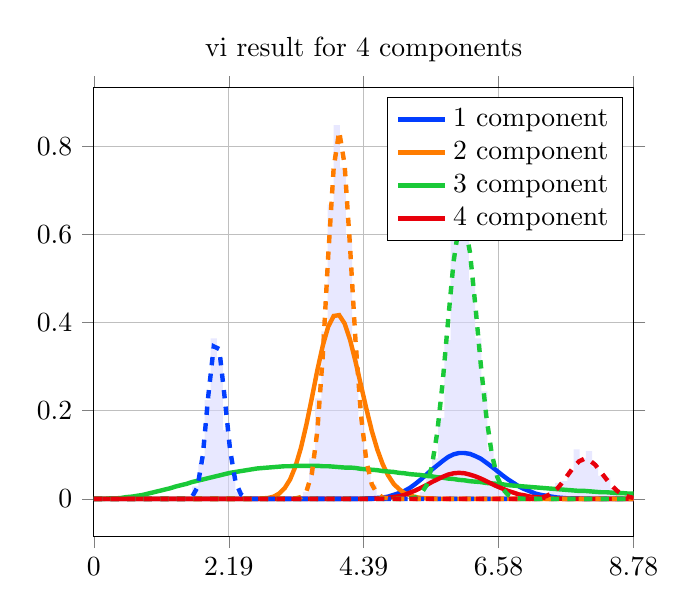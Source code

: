 \begin{tikzpicture}
\begin{axis}[title={vi result for 4 components}, yticklabel style={/pgf/number format/fixed,
            /pgf/number format/precision=3}, grid={major}, yminorgrids={true}, tick align={outside}, xtick={0.0,2.194,4.387,6.581,8.775}, xmin={0.0}, xmax={8.775}, scaled y ticks={false}]
    \addplot[ybar interval, fill={blue!15}, forget plot, opacity={0.6}, draw={none}, bar width={5.0e-6}]
        table[row sep={\\}]
        {
            \\
            1.6  0.028  \\
            1.7  0.08  \\
            1.8  0.224  \\
            1.9  0.364  \\
            2.0  0.316  \\
            2.1  0.156  \\
            2.2  0.056  \\
            2.3  0.016  \\
            2.4  0.0  \\
            2.5  0.0  \\
            2.6  0.0  \\
            2.7  0.0  \\
            2.8  0.0  \\
            2.9  0.0  \\
            3.0  0.0  \\
            3.1  0.0  \\
            3.2  0.0  \\
            3.3  0.0  \\
            3.4  0.016  \\
            3.5  0.092  \\
            3.6  0.228  \\
            3.7  0.38  \\
            3.8  0.668  \\
            3.9  0.848  \\
            4.0  0.752  \\
            4.1  0.596  \\
            4.2  0.332  \\
            4.3  0.18  \\
            4.4  0.064  \\
            4.5  0.032  \\
            4.6  0.004  \\
            4.7  0.0  \\
            4.8  0.0  \\
            4.9  0.0  \\
            5.0  0.0  \\
            5.1  0.0  \\
            5.2  0.004  \\
            5.3  0.016  \\
            5.4  0.064  \\
            5.5  0.092  \\
            5.6  0.184  \\
            5.7  0.36  \\
            5.8  0.648  \\
            5.9  0.588  \\
            6.0  0.608  \\
            6.1  0.496  \\
            6.2  0.364  \\
            6.3  0.244  \\
            6.4  0.108  \\
            6.5  0.06  \\
            6.6  0.02  \\
            6.7  0.008  \\
            6.8  0.004  \\
            6.9  0.0  \\
            7.0  0.0  \\
            7.1  0.0  \\
            7.2  0.008  \\
            7.3  0.004  \\
            7.4  0.024  \\
            7.5  0.036  \\
            7.6  0.04  \\
            7.7  0.064  \\
            7.8  0.112  \\
            7.9  0.092  \\
            8.0  0.108  \\
            8.1  0.072  \\
            8.2  0.052  \\
            8.3  0.048  \\
            8.4  0.024  \\
            8.5  0.004  \\
            8.6  0.004  \\
            8.7  0.008  \\
            8.8  0.0  \\
        }
        ;
    \addplot[style={{ultra thick}}, color={rgb,1:red,0.008;green,0.243;blue,1.0}]
        table[row sep={\\}]
        {
            \\
            0.0  0.0  \\
            0.089  2.655e-176  \\
            0.177  1.249e-139  \\
            0.266  1.649e-118  \\
            0.355  9.341e-104  \\
            0.443  1.717e-92  \\
            0.532  1.96e-83  \\
            0.62  6.714e-76  \\
            0.709  1.766e-69  \\
            0.798  6.541e-64  \\
            0.886  5.161e-59  \\
            0.975  1.165e-54  \\
            1.064  9.367e-51  \\
            1.152  3.163e-47  \\
            1.241  5.101e-44  \\
            1.33  4.352e-41  \\
            1.418  2.133e-38  \\
            1.507  6.422e-36  \\
            1.595  1.256e-33  \\
            1.684  1.672e-31  \\
            1.773  1.575e-29  \\
            1.861  1.087e-27  \\
            1.95  5.656e-26  \\
            2.039  2.275e-24  \\
            2.127  7.228e-23  \\
            2.216  1.85e-21  \\
            2.304  3.88e-20  \\
            2.393  6.767e-19  \\
            2.482  9.948e-18  \\
            2.57  1.248e-16  \\
            2.659  1.349e-15  \\
            2.748  1.271e-14  \\
            2.836  1.051e-13  \\
            2.925  7.703e-13  \\
            3.014  5.033e-12  \\
            3.102  2.953e-11  \\
            3.191  1.565e-10  \\
            3.279  7.534e-10  \\
            3.368  3.312e-9  \\
            3.457  1.335e-8  \\
            3.545  4.962e-8  \\
            3.634  1.705e-7  \\
            3.723  5.444e-7  \\
            3.811  1.619e-6  \\
            3.9  4.503e-6  \\
            3.989  1.174e-5  \\
            4.077  2.879e-5  \\
            4.166  6.655e-5  \\
            4.254  0.0  \\
            4.343  0.0  \\
            4.432  0.001  \\
            4.52  0.001  \\
            4.609  0.002  \\
            4.698  0.003  \\
            4.786  0.005  \\
            4.875  0.009  \\
            4.963  0.013  \\
            5.052  0.018  \\
            5.141  0.025  \\
            5.229  0.034  \\
            5.318  0.044  \\
            5.407  0.055  \\
            5.495  0.066  \\
            5.584  0.076  \\
            5.673  0.086  \\
            5.761  0.095  \\
            5.85  0.101  \\
            5.938  0.104  \\
            6.027  0.104  \\
            6.116  0.102  \\
            6.204  0.097  \\
            6.293  0.091  \\
            6.382  0.082  \\
            6.47  0.073  \\
            6.559  0.063  \\
            6.648  0.053  \\
            6.736  0.044  \\
            6.825  0.036  \\
            6.913  0.028  \\
            7.002  0.022  \\
            7.091  0.017  \\
            7.179  0.012  \\
            7.268  0.009  \\
            7.357  0.007  \\
            7.445  0.005  \\
            7.534  0.003  \\
            7.623  0.002  \\
            7.711  0.001  \\
            7.8  0.001  \\
            7.888  0.001  \\
            7.977  0.0  \\
            8.066  0.0  \\
            8.154  0.0  \\
            8.243  9.514e-5  \\
            8.332  5.727e-5  \\
            8.42  3.399e-5  \\
            8.509  1.99e-5  \\
            8.597  1.149e-5  \\
            8.686  6.548e-6  \\
            8.775  3.684e-6  \\
        }
        ;
    \addlegendentry {1 component}
    \addplot[style={{ultra thick}}, color={rgb,1:red,1.0;green,0.486;blue,0.0}]
        table[row sep={\\}]
        {
            \\
            0.0  0.0  \\
            0.089  9.44e-131  \\
            0.177  6.478e-100  \\
            0.266  2.641e-82  \\
            0.355  4.139e-70  \\
            0.443  6.997e-61  \\
            0.532  1.571e-53  \\
            0.62  1.787e-47  \\
            0.709  2.292e-42  \\
            0.798  5.55e-38  \\
            0.886  3.607e-34  \\
            0.975  8.091e-31  \\
            1.064  7.539e-28  \\
            1.152  3.359e-25  \\
            1.241  7.986e-23  \\
            1.33  1.105e-20  \\
            1.418  9.535e-19  \\
            1.507  5.439e-17  \\
            1.595  2.149e-15  \\
            1.684  6.123e-14  \\
            1.773  1.301e-12  \\
            1.861  2.12e-11  \\
            1.95  2.716e-10  \\
            2.039  2.796e-9  \\
            2.127  2.356e-8  \\
            2.216  1.652e-7  \\
            2.304  9.774e-7  \\
            2.393  4.944e-6  \\
            2.482  2.163e-5  \\
            2.57  8.267e-5  \\
            2.659  0.0  \\
            2.748  0.001  \\
            2.836  0.002  \\
            2.925  0.005  \\
            3.014  0.012  \\
            3.102  0.024  \\
            3.191  0.044  \\
            3.279  0.074  \\
            3.368  0.116  \\
            3.457  0.169  \\
            3.545  0.229  \\
            3.634  0.292  \\
            3.723  0.348  \\
            3.811  0.391  \\
            3.9  0.415  \\
            3.989  0.417  \\
            4.077  0.398  \\
            4.166  0.361  \\
            4.254  0.312  \\
            4.343  0.258  \\
            4.432  0.204  \\
            4.52  0.154  \\
            4.609  0.112  \\
            4.698  0.078  \\
            4.786  0.053  \\
            4.875  0.034  \\
            4.963  0.022  \\
            5.052  0.013  \\
            5.141  0.008  \\
            5.229  0.004  \\
            5.318  0.002  \\
            5.407  0.001  \\
            5.495  0.001  \\
            5.584  0.0  \\
            5.673  0.0  \\
            5.761  8.043e-5  \\
            5.85  3.769e-5  \\
            5.938  1.724e-5  \\
            6.027  7.703e-6  \\
            6.116  3.363e-6  \\
            6.204  1.436e-6  \\
            6.293  6.003e-7  \\
            6.382  2.456e-7  \\
            6.47  9.849e-8  \\
            6.559  3.871e-8  \\
            6.648  1.493e-8  \\
            6.736  5.647e-9  \\
            6.825  2.098e-9  \\
            6.913  7.655e-10  \\
            7.002  2.745e-10  \\
            7.091  9.678e-11  \\
            7.179  3.356e-11  \\
            7.268  1.145e-11  \\
            7.357  3.847e-12  \\
            7.445  1.273e-12  \\
            7.534  4.147e-13  \\
            7.623  1.332e-13  \\
            7.711  4.216e-14  \\
            7.8  1.316e-14  \\
            7.888  4.052e-15  \\
            7.977  1.231e-15  \\
            8.066  3.692e-16  \\
            8.154  1.093e-16  \\
            8.243  3.196e-17  \\
            8.332  9.233e-18  \\
            8.42  2.635e-18  \\
            8.509  7.433e-19  \\
            8.597  2.073e-19  \\
            8.686  5.715e-20  \\
            8.775  1.558e-20  \\
        }
        ;
    \addlegendentry {2 component}
    \addplot[style={{ultra thick}}, color={rgb,1:red,0.102;green,0.788;blue,0.22}]
        table[row sep={\\}]
        {
            \\
            0.0  0.0  \\
            0.089  2.445e-5  \\
            0.177  0.0  \\
            0.266  0.001  \\
            0.355  0.001  \\
            0.443  0.002  \\
            0.532  0.004  \\
            0.62  0.005  \\
            0.709  0.007  \\
            0.798  0.009  \\
            0.886  0.012  \\
            0.975  0.015  \\
            1.064  0.018  \\
            1.152  0.021  \\
            1.241  0.024  \\
            1.33  0.028  \\
            1.418  0.031  \\
            1.507  0.034  \\
            1.595  0.038  \\
            1.684  0.041  \\
            1.773  0.044  \\
            1.861  0.047  \\
            1.95  0.05  \\
            2.039  0.053  \\
            2.127  0.056  \\
            2.216  0.059  \\
            2.304  0.061  \\
            2.393  0.063  \\
            2.482  0.065  \\
            2.57  0.067  \\
            2.659  0.069  \\
            2.748  0.07  \\
            2.836  0.071  \\
            2.925  0.072  \\
            3.014  0.073  \\
            3.102  0.074  \\
            3.191  0.074  \\
            3.279  0.075  \\
            3.368  0.075  \\
            3.457  0.075  \\
            3.545  0.075  \\
            3.634  0.075  \\
            3.723  0.074  \\
            3.811  0.074  \\
            3.9  0.073  \\
            3.989  0.072  \\
            4.077  0.071  \\
            4.166  0.071  \\
            4.254  0.07  \\
            4.343  0.068  \\
            4.432  0.067  \\
            4.52  0.066  \\
            4.609  0.065  \\
            4.698  0.063  \\
            4.786  0.062  \\
            4.875  0.061  \\
            4.963  0.059  \\
            5.052  0.058  \\
            5.141  0.056  \\
            5.229  0.055  \\
            5.318  0.054  \\
            5.407  0.052  \\
            5.495  0.051  \\
            5.584  0.049  \\
            5.673  0.048  \\
            5.761  0.046  \\
            5.85  0.045  \\
            5.938  0.043  \\
            6.027  0.042  \\
            6.116  0.04  \\
            6.204  0.039  \\
            6.293  0.038  \\
            6.382  0.036  \\
            6.47  0.035  \\
            6.559  0.034  \\
            6.648  0.033  \\
            6.736  0.031  \\
            6.825  0.03  \\
            6.913  0.029  \\
            7.002  0.028  \\
            7.091  0.027  \\
            7.179  0.026  \\
            7.268  0.025  \\
            7.357  0.024  \\
            7.445  0.023  \\
            7.534  0.022  \\
            7.623  0.021  \\
            7.711  0.02  \\
            7.8  0.019  \\
            7.888  0.018  \\
            7.977  0.018  \\
            8.066  0.017  \\
            8.154  0.016  \\
            8.243  0.015  \\
            8.332  0.015  \\
            8.42  0.014  \\
            8.509  0.013  \\
            8.597  0.013  \\
            8.686  0.012  \\
            8.775  0.012  \\
        }
        ;
    \addlegendentry {3 component}
    \addplot[style={{ultra thick}}, color={rgb,1:red,0.91;green,0.0;blue,0.043}]
        table[row sep={\\}]
        {
            \\
            0.0  0.0  \\
            0.089  1.087e-205  \\
            0.177  8.676e-163  \\
            0.266  4.396e-138  \\
            0.355  7.896e-121  \\
            0.443  1.173e-107  \\
            0.532  4.562e-97  \\
            0.62  2.931e-88  \\
            0.709  9.344e-81  \\
            0.798  3.006e-74  \\
            0.886  1.583e-68  \\
            0.975  1.929e-63  \\
            1.064  7.021e-59  \\
            1.152  9.258e-55  \\
            1.241  5.144e-51  \\
            1.33  1.357e-47  \\
            1.418  1.87e-44  \\
            1.507  1.458e-41  \\
            1.595  6.86e-39  \\
            1.684  2.058e-36  \\
            1.773  4.121e-34  \\
            1.861  5.732e-32  \\
            1.95  5.727e-30  \\
            2.039  4.234e-28  \\
            2.127  2.377e-26  \\
            2.216  1.036e-24  \\
            2.304  3.574e-23  \\
            2.393  9.942e-22  \\
            2.482  2.264e-20  \\
            2.57  4.282e-19  \\
            2.659  6.81e-18  \\
            2.748  9.212e-17  \\
            2.836  1.071e-15  \\
            2.925  1.079e-14  \\
            3.014  9.518e-14  \\
            3.102  7.4e-13  \\
            3.191  5.108e-12  \\
            3.279  3.151e-11  \\
            3.368  1.747e-10  \\
            3.457  8.759e-10  \\
            3.545  3.99e-9  \\
            3.634  1.659e-8  \\
            3.723  6.329e-8  \\
            3.811  2.222e-7  \\
            3.9  7.212e-7  \\
            3.989  2.171e-6  \\
            4.077  6.08e-6  \\
            4.166  1.59e-5  \\
            4.254  3.892e-5  \\
            4.343  8.942e-5  \\
            4.432  0.0  \\
            4.52  0.0  \\
            4.609  0.001  \\
            4.698  0.001  \\
            4.786  0.002  \\
            4.875  0.004  \\
            4.963  0.006  \\
            5.052  0.009  \\
            5.141  0.014  \\
            5.229  0.019  \\
            5.318  0.025  \\
            5.407  0.031  \\
            5.495  0.038  \\
            5.584  0.044  \\
            5.673  0.05  \\
            5.761  0.055  \\
            5.85  0.058  \\
            5.938  0.059  \\
            6.027  0.058  \\
            6.116  0.055  \\
            6.204  0.051  \\
            6.293  0.046  \\
            6.382  0.04  \\
            6.47  0.034  \\
            6.559  0.028  \\
            6.648  0.023  \\
            6.736  0.018  \\
            6.825  0.014  \\
            6.913  0.01  \\
            7.002  0.008  \\
            7.091  0.005  \\
            7.179  0.004  \\
            7.268  0.003  \\
            7.357  0.002  \\
            7.445  0.001  \\
            7.534  0.001  \\
            7.623  0.0  \\
            7.711  0.0  \\
            7.8  0.0  \\
            7.888  9.662e-5  \\
            7.977  5.609e-5  \\
            8.066  3.198e-5  \\
            8.154  1.792e-5  \\
            8.243  9.866e-6  \\
            8.332  5.342e-6  \\
            8.42  2.845e-6  \\
            8.509  1.491e-6  \\
            8.597  7.693e-7  \\
            8.686  3.908e-7  \\
            8.775  1.955e-7  \\
        }
        ;
    \addlegendentry {4 component}
    \addplot[style={{ultra thick, dashed}}, color={rgb,1:red,0.008;green,0.243;blue,1.0}]
        table[row sep={\\}]
        {
            \\
            0.0  0.0  \\
            0.089  1.711e-187  \\
            0.177  1.945e-131  \\
            0.266  3.031e-100  \\
            0.355  3.127e-79  \\
            0.443  8.529e-64  \\
            0.532  6.897e-52  \\
            0.62  2.05e-42  \\
            0.709  1.007e-34  \\
            0.798  2.152e-28  \\
            0.886  3.884e-23  \\
            0.975  9.487e-19  \\
            1.064  4.443e-15  \\
            1.152  5.201e-12  \\
            1.241  1.868e-9  \\
            1.33  2.426e-7  \\
            1.418  1.298e-5  \\
            1.507  0.0  \\
            1.595  0.004  \\
            1.684  0.026  \\
            1.773  0.1  \\
            1.861  0.234  \\
            1.95  0.346  \\
            2.039  0.34  \\
            2.127  0.23  \\
            2.216  0.11  \\
            2.304  0.038  \\
            2.393  0.01  \\
            2.482  0.002  \\
            2.57  0.0  \\
            2.659  3.548e-5  \\
            2.748  3.424e-6  \\
            2.836  2.686e-7  \\
            2.925  1.735e-8  \\
            3.014  9.331e-10  \\
            3.102  4.225e-11  \\
            3.191  1.626e-12  \\
            3.279  5.368e-14  \\
            3.368  1.532e-15  \\
            3.457  3.81e-17  \\
            3.545  8.311e-19  \\
            3.634  1.601e-20  \\
            3.723  2.739e-22  \\
            3.811  4.188e-24  \\
            3.9  5.748e-26  \\
            3.989  7.118e-28  \\
            4.077  7.991e-30  \\
            4.166  8.164e-32  \\
            4.254  7.623e-34  \\
            4.343  6.529e-36  \\
            4.432  5.147e-38  \\
            4.52  3.747e-40  \\
            4.609  2.527e-42  \\
            4.698  1.583e-44  \\
            4.786  9.238e-47  \\
            4.875  5.036e-49  \\
            4.963  2.57e-51  \\
            5.052  1.231e-53  \\
            5.141  5.548e-56  \\
            5.229  2.356e-58  \\
            5.318  9.449e-61  \\
            5.407  3.586e-63  \\
            5.495  1.29e-65  \\
            5.584  4.407e-68  \\
            5.673  1.432e-70  \\
            5.761  4.431e-73  \\
            5.85  1.308e-75  \\
            5.938  3.689e-78  \\
            6.027  9.954e-81  \\
            6.116  2.573e-83  \\
            6.204  6.377e-86  \\
            6.293  1.518e-88  \\
            6.382  3.472e-91  \\
            6.47  7.645e-94  \\
            6.559  1.622e-96  \\
            6.648  3.317e-99  \\
            6.736  6.548e-102  \\
            6.825  1.249e-104  \\
            6.913  2.303e-107  \\
            7.002  4.112e-110  \\
            7.091  7.109e-113  \\
            7.179  1.192e-115  \\
            7.268  1.937e-118  \\
            7.357  3.058e-121  \\
            7.445  4.69e-124  \\
            7.534  6.993e-127  \\
            7.623  1.014e-129  \\
            7.711  1.432e-132  \\
            7.8  1.97e-135  \\
            7.888  2.64e-138  \\
            7.977  3.451e-141  \\
            8.066  4.402e-144  \\
            8.154  5.481e-147  \\
            8.243  6.666e-150  \\
            8.332  7.923e-153  \\
            8.42  9.207e-156  \\
            8.509  1.047e-158  \\
            8.597  1.164e-161  \\
            8.686  1.268e-164  \\
            8.775  1.353e-167  \\
        }
        ;
    \addplot[style={{ultra thick, dashed}}, color={rgb,1:red,1.0;green,0.486;blue,0.0}]
        table[row sep={\\}]
        {
            \\
            0.0  0.0  \\
            0.089  0.0  \\
            0.177  0.0  \\
            0.266  2.148e-308  \\
            0.355  2.154e-262  \\
            0.443  1.416e-227  \\
            0.532  7.854e-200  \\
            0.62  5.722e-177  \\
            0.709  1.114e-157  \\
            0.798  4.051e-141  \\
            0.886  1.036e-126  \\
            0.975  4.807e-114  \\
            1.064  8.131e-103  \\
            1.152  8.529e-93  \\
            1.241  8.381e-84  \\
            1.33  1.07e-75  \\
            1.418  2.309e-68  \\
            1.507  1.046e-61  \\
            1.595  1.188e-55  \\
            1.684  3.929e-50  \\
            1.773  4.298e-45  \\
            1.861  1.732e-40  \\
            1.95  2.82e-36  \\
            2.039  2.012e-32  \\
            2.127  6.75e-29  \\
            2.216  1.132e-25  \\
            2.304  1.002e-22  \\
            2.393  4.911e-20  \\
            2.482  1.392e-17  \\
            2.57  2.372e-15  \\
            2.659  2.515e-13  \\
            2.748  1.71e-11  \\
            2.836  7.679e-10  \\
            2.925  2.334e-8  \\
            3.014  4.919e-7  \\
            3.102  7.339e-6  \\
            3.191  7.904e-5  \\
            3.279  0.001  \\
            3.368  0.004  \\
            3.457  0.017  \\
            3.545  0.057  \\
            3.634  0.154  \\
            3.723  0.326  \\
            3.811  0.552  \\
            3.9  0.752  \\
            3.989  0.834  \\
            4.077  0.759  \\
            4.166  0.572  \\
            4.254  0.36  \\
            4.343  0.191  \\
            4.432  0.085  \\
            4.52  0.033  \\
            4.609  0.011  \\
            4.698  0.003  \\
            4.786  0.001  \\
            4.875  0.0  \\
            4.963  2.977e-5  \\
            5.052  4.915e-6  \\
            5.141  7.176e-7  \\
            5.229  9.306e-8  \\
            5.318  1.076e-8  \\
            5.407  1.114e-9  \\
            5.495  1.035e-10  \\
            5.584  8.678e-12  \\
            5.673  6.577e-13  \\
            5.761  4.522e-14  \\
            5.85  2.829e-15  \\
            5.938  1.615e-16  \\
            6.027  8.433e-18  \\
            6.116  4.04e-19  \\
            6.204  1.78e-20  \\
            6.293  7.228e-22  \\
            6.382  2.712e-23  \\
            6.47  9.422e-25  \\
            6.559  3.037e-26  \\
            6.648  9.102e-28  \\
            6.736  2.541e-29  \\
            6.825  6.62e-31  \\
            6.913  1.612e-32  \\
            7.002  3.678e-34  \\
            7.091  7.87e-36  \\
            7.179  1.582e-37  \\
            7.268  2.993e-39  \\
            7.357  5.337e-41  \\
            7.445  8.979e-43  \\
            7.534  1.428e-44  \\
            7.623  2.148e-46  \\
            7.711  3.062e-48  \\
            7.8  4.141e-50  \\
            7.888  5.319e-52  \\
            7.977  6.496e-54  \\
            8.066  7.552e-56  \\
            8.154  8.367e-58  \\
            8.243  8.844e-60  \\
            8.332  8.925e-62  \\
            8.42  8.61e-64  \\
            8.509  7.947e-66  \\
            8.597  7.024e-68  \\
            8.686  5.95e-70  \\
            8.775  4.836e-72  \\
        }
        ;
    \addplot[style={{ultra thick, dashed}}, color={rgb,1:red,0.102;green,0.788;blue,0.22}]
        table[row sep={\\}]
        {
            \\
            0.0  0.0  \\
            0.089  0.0  \\
            0.177  0.0  \\
            0.266  0.0  \\
            0.355  0.0  \\
            0.443  0.0  \\
            0.532  0.0  \\
            0.62  0.0  \\
            0.709  0.0  \\
            0.798  6.716e-300  \\
            0.886  2.435e-276  \\
            0.975  2.145e-255  \\
            1.064  1.311e-236  \\
            1.152  1.232e-219  \\
            1.241  3.311e-204  \\
            1.33  4.155e-190  \\
            1.418  3.618e-177  \\
            1.507  3.021e-165  \\
            1.595  3.164e-154  \\
            1.684  5.201e-144  \\
            1.773  1.623e-134  \\
            1.861  1.131e-125  \\
            1.95  2.022e-117  \\
            2.039  1.048e-109  \\
            2.127  1.748e-102  \\
            2.216  1.03e-95  \\
            2.304  2.325e-89  \\
            2.393  2.163e-83  \\
            2.482  8.84e-78  \\
            2.57  1.682e-72  \\
            2.659  1.57e-67  \\
            2.748  7.524e-63  \\
            2.836  1.933e-58  \\
            2.925  2.767e-54  \\
            3.014  2.284e-50  \\
            3.102  1.123e-46  \\
            3.191  3.384e-43  \\
            3.279  6.423e-40  \\
            3.368  7.87e-37  \\
            3.457  6.367e-34  \\
            3.545  3.474e-31  \\
            3.634  1.304e-28  \\
            3.723  3.425e-26  \\
            3.811  6.406e-24  \\
            3.9  8.666e-22  \\
            3.989  8.603e-20  \\
            4.077  6.353e-18  \\
            4.166  3.534e-16  \\
            4.254  1.499e-14  \\
            4.343  4.904e-13  \\
            4.432  1.25e-11  \\
            4.52  2.506e-10  \\
            4.609  3.991e-9  \\
            4.698  5.094e-8  \\
            4.786  5.252e-7  \\
            4.875  4.41e-6  \\
            4.963  3.037e-5  \\
            5.052  0.0  \\
            5.141  0.001  \\
            5.229  0.003  \\
            5.318  0.011  \\
            5.407  0.03  \\
            5.495  0.073  \\
            5.584  0.151  \\
            5.673  0.266  \\
            5.761  0.406  \\
            5.85  0.539  \\
            5.938  0.622  \\
            6.027  0.629  \\
            6.116  0.559  \\
            6.204  0.438  \\
            6.293  0.303  \\
            6.382  0.187  \\
            6.47  0.102  \\
            6.559  0.05  \\
            6.648  0.022  \\
            6.736  0.009  \\
            6.825  0.003  \\
            6.913  0.001  \\
            7.002  0.0  \\
            7.091  7.675e-5  \\
            7.179  1.851e-5  \\
            7.268  4.074e-6  \\
            7.357  8.203e-7  \\
            7.445  1.514e-7  \\
            7.534  2.567e-8  \\
            7.623  4.007e-9  \\
            7.711  5.767e-10  \\
            7.8  7.669e-11  \\
            7.888  9.438e-12  \\
            7.977  1.077e-12  \\
            8.066  1.141e-13  \\
            8.154  1.125e-14  \\
            8.243  1.033e-15  \\
            8.332  8.857e-17  \\
            8.42  7.092e-18  \\
            8.509  5.315e-19  \\
            8.597  3.732e-20  \\
            8.686  2.459e-21  \\
            8.775  1.523e-22  \\
        }
        ;
    \addplot[style={{ultra thick, dashed}}, color={rgb,1:red,0.91;green,0.0;blue,0.043}]
        table[row sep={\\}]
        {
            \\
            0.0  0.0  \\
            0.089  0.0  \\
            0.177  0.0  \\
            0.266  0.0  \\
            0.355  0.0  \\
            0.443  0.0  \\
            0.532  0.0  \\
            0.62  0.0  \\
            0.709  0.0  \\
            0.798  0.0  \\
            0.886  0.0  \\
            0.975  0.0  \\
            1.064  0.0  \\
            1.152  0.0  \\
            1.241  0.0  \\
            1.33  0.0  \\
            1.418  2.875e-316  \\
            1.507  4.427e-299  \\
            1.595  4.274e-283  \\
            1.684  3.491e-268  \\
            1.773  3.108e-254  \\
            1.861  3.744e-241  \\
            1.95  7.354e-229  \\
            2.039  2.767e-217  \\
            2.127  2.296e-206  \\
            2.216  4.752e-196  \\
            2.304  2.737e-186  \\
            2.393  4.829e-177  \\
            2.482  2.845e-168  \\
            2.57  6.047e-160  \\
            2.659  4.967e-152  \\
            2.748  1.679e-144  \\
            2.836  2.469e-137  \\
            2.925  1.663e-130  \\
            3.014  5.378e-124  \\
            3.102  8.71e-118  \\
            3.191  7.346e-112  \\
            3.279  3.343e-106  \\
            3.368  8.488e-101  \\
            3.457  1.239e-95  \\
            3.545  1.069e-90  \\
            3.634  5.598e-86  \\
            3.723  1.822e-81  \\
            3.811  3.77e-77  \\
            3.9  5.064e-73  \\
            3.989  4.5e-69  \\
            4.077  2.696e-65  \\
            4.166  1.107e-61  \\
            4.254  3.164e-58  \\
            4.343  6.395e-55  \\
            4.432  9.266e-52  \\
            4.52  9.752e-49  \\
            4.609  7.549e-46  \\
            4.698  4.348e-43  \\
            4.786  1.884e-40  \\
            4.875  6.209e-38  \\
            4.963  1.571e-35  \\
            5.052  3.081e-33  \\
            5.141  4.724e-31  \\
            5.229  5.711e-29  \\
            5.318  5.489e-27  \\
            5.407  4.226e-25  \\
            5.495  2.624e-23  \\
            5.584  1.324e-21  \\
            5.673  5.46e-20  \\
            5.761  1.853e-18  \\
            5.85  5.204e-17  \\
            5.938  1.217e-15  \\
            6.027  2.381e-14  \\
            6.116  3.919e-13  \\
            6.204  5.455e-12  \\
            6.293  6.45e-11  \\
            6.382  6.509e-10  \\
            6.47  5.629e-9  \\
            6.559  4.191e-8  \\
            6.648  2.697e-7  \\
            6.736  1.505e-6  \\
            6.825  7.317e-6  \\
            6.913  3.108e-5  \\
            7.002  0.0  \\
            7.091  0.0  \\
            7.179  0.001  \\
            7.268  0.003  \\
            7.357  0.006  \\
            7.445  0.013  \\
            7.534  0.023  \\
            7.623  0.038  \\
            7.711  0.055  \\
            7.8  0.072  \\
            7.888  0.085  \\
            7.977  0.091  \\
            8.066  0.087  \\
            8.154  0.077  \\
            8.243  0.061  \\
            8.332  0.045  \\
            8.42  0.03  \\
            8.509  0.018  \\
            8.597  0.01  \\
            8.686  0.005  \\
            8.775  0.002  \\
        }
        ;
\end{axis}
\end{tikzpicture}
